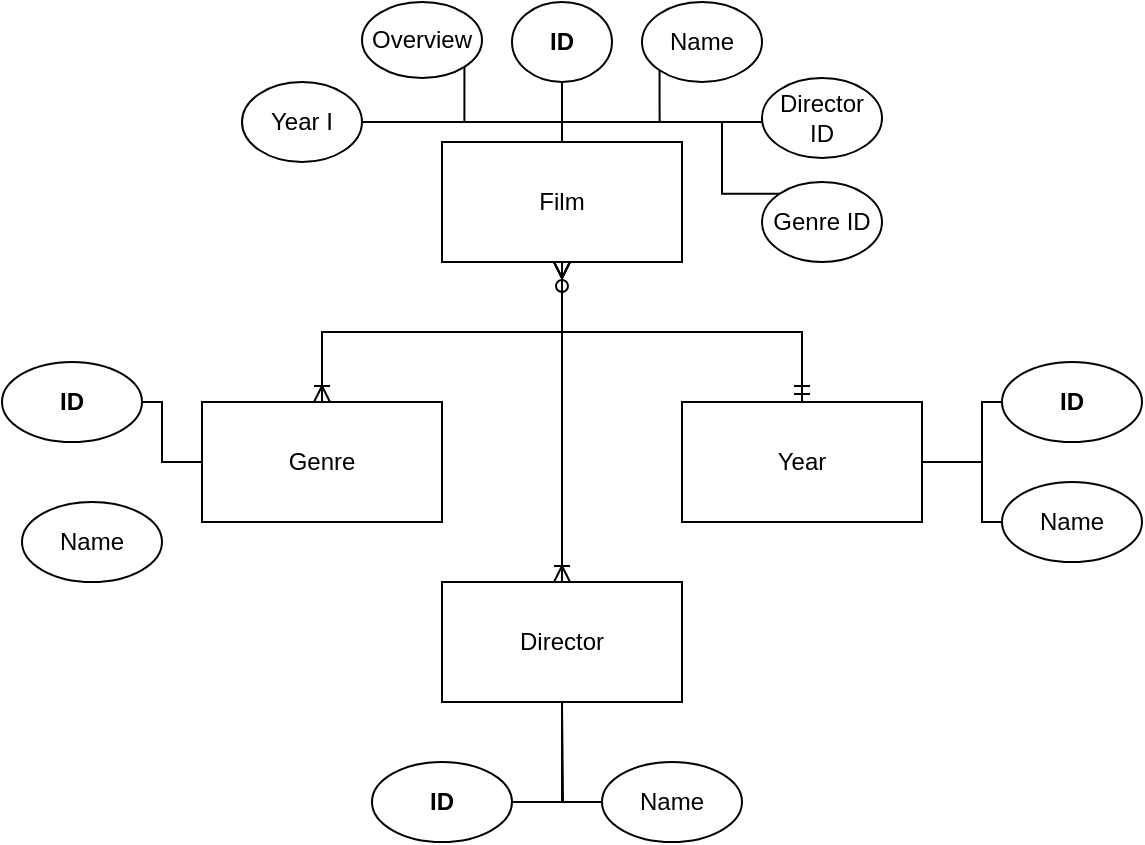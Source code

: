 <mxfile version="15.7.3" type="device"><diagram id="N36OOvsE3HyD9LmA2aW6" name="Page-1"><mxGraphModel dx="1422" dy="790" grid="1" gridSize="10" guides="1" tooltips="1" connect="1" arrows="1" fold="1" page="1" pageScale="1" pageWidth="827" pageHeight="1169" math="0" shadow="0"><root><mxCell id="0"/><mxCell id="1" parent="0"/><mxCell id="4JBZltNq-pOt-jh-Nrvv-60" style="edgeStyle=orthogonalEdgeStyle;rounded=0;orthogonalLoop=1;jettySize=auto;html=1;exitX=0.5;exitY=1;exitDx=0;exitDy=0;endArrow=ERmandOne;endFill=0;startArrow=ERmany;startFill=0;" edge="1" parent="1" source="4JBZltNq-pOt-jh-Nrvv-63" target="4JBZltNq-pOt-jh-Nrvv-66"><mxGeometry relative="1" as="geometry"/></mxCell><mxCell id="4JBZltNq-pOt-jh-Nrvv-61" style="edgeStyle=orthogonalEdgeStyle;rounded=0;orthogonalLoop=1;jettySize=auto;html=1;exitX=0.5;exitY=1;exitDx=0;exitDy=0;startArrow=ERmany;startFill=0;endArrow=ERoneToMany;endFill=0;" edge="1" parent="1" source="4JBZltNq-pOt-jh-Nrvv-63" target="4JBZltNq-pOt-jh-Nrvv-64"><mxGeometry relative="1" as="geometry"/></mxCell><mxCell id="4JBZltNq-pOt-jh-Nrvv-62" style="edgeStyle=orthogonalEdgeStyle;rounded=0;orthogonalLoop=1;jettySize=auto;html=1;exitX=0.5;exitY=1;exitDx=0;exitDy=0;startArrow=ERzeroToMany;startFill=0;endArrow=ERoneToMany;endFill=0;" edge="1" parent="1" source="4JBZltNq-pOt-jh-Nrvv-63" target="4JBZltNq-pOt-jh-Nrvv-65"><mxGeometry relative="1" as="geometry"/></mxCell><mxCell id="4JBZltNq-pOt-jh-Nrvv-63" value="Film" style="rounded=0;whiteSpace=wrap;html=1;" vertex="1" parent="1"><mxGeometry x="330" y="160" width="120" height="60" as="geometry"/></mxCell><mxCell id="4JBZltNq-pOt-jh-Nrvv-64" value="&lt;div&gt;Genre&lt;/div&gt;" style="rounded=0;whiteSpace=wrap;html=1;" vertex="1" parent="1"><mxGeometry x="210" y="290" width="120" height="60" as="geometry"/></mxCell><mxCell id="4JBZltNq-pOt-jh-Nrvv-65" value="Director" style="rounded=0;whiteSpace=wrap;html=1;" vertex="1" parent="1"><mxGeometry x="330" y="380" width="120" height="60" as="geometry"/></mxCell><mxCell id="4JBZltNq-pOt-jh-Nrvv-66" value="Year" style="rounded=0;whiteSpace=wrap;html=1;" vertex="1" parent="1"><mxGeometry x="450" y="290" width="120" height="60" as="geometry"/></mxCell><mxCell id="4JBZltNq-pOt-jh-Nrvv-67" style="edgeStyle=orthogonalEdgeStyle;rounded=0;orthogonalLoop=1;jettySize=auto;html=1;exitX=0.5;exitY=1;exitDx=0;exitDy=0;endArrow=none;endFill=0;" edge="1" parent="1" source="4JBZltNq-pOt-jh-Nrvv-68" target="4JBZltNq-pOt-jh-Nrvv-63"><mxGeometry relative="1" as="geometry"/></mxCell><mxCell id="4JBZltNq-pOt-jh-Nrvv-68" value="&lt;div&gt;&lt;b&gt;ID&lt;/b&gt;&lt;/div&gt;" style="ellipse;whiteSpace=wrap;html=1;" vertex="1" parent="1"><mxGeometry x="365" y="90" width="50" height="40" as="geometry"/></mxCell><mxCell id="4JBZltNq-pOt-jh-Nrvv-69" style="edgeStyle=orthogonalEdgeStyle;rounded=0;orthogonalLoop=1;jettySize=auto;html=1;exitX=0;exitY=1;exitDx=0;exitDy=0;endArrow=none;endFill=0;" edge="1" parent="1" source="4JBZltNq-pOt-jh-Nrvv-70" target="4JBZltNq-pOt-jh-Nrvv-63"><mxGeometry relative="1" as="geometry"><Array as="points"><mxPoint x="439" y="150"/><mxPoint x="390" y="150"/></Array></mxGeometry></mxCell><mxCell id="4JBZltNq-pOt-jh-Nrvv-70" value="Name" style="ellipse;whiteSpace=wrap;html=1;fontStyle=0" vertex="1" parent="1"><mxGeometry x="430" y="90" width="60" height="40" as="geometry"/></mxCell><mxCell id="4JBZltNq-pOt-jh-Nrvv-71" style="edgeStyle=orthogonalEdgeStyle;rounded=0;orthogonalLoop=1;jettySize=auto;html=1;exitX=1;exitY=1;exitDx=0;exitDy=0;entryX=0.5;entryY=0;entryDx=0;entryDy=0;endArrow=none;endFill=0;" edge="1" parent="1" source="4JBZltNq-pOt-jh-Nrvv-72" target="4JBZltNq-pOt-jh-Nrvv-63"><mxGeometry relative="1" as="geometry"><Array as="points"><mxPoint x="341" y="150"/><mxPoint x="390" y="150"/></Array></mxGeometry></mxCell><mxCell id="4JBZltNq-pOt-jh-Nrvv-72" value="Overview" style="ellipse;whiteSpace=wrap;html=1;fontStyle=0" vertex="1" parent="1"><mxGeometry x="290" y="90" width="60" height="38" as="geometry"/></mxCell><mxCell id="4JBZltNq-pOt-jh-Nrvv-73" style="edgeStyle=orthogonalEdgeStyle;rounded=0;orthogonalLoop=1;jettySize=auto;html=1;exitX=0;exitY=0;exitDx=0;exitDy=0;entryX=0.5;entryY=0;entryDx=0;entryDy=0;endArrow=none;endFill=0;" edge="1" parent="1" source="4JBZltNq-pOt-jh-Nrvv-74" target="4JBZltNq-pOt-jh-Nrvv-63"><mxGeometry relative="1" as="geometry"><Array as="points"><mxPoint x="470" y="186"/><mxPoint x="470" y="150"/><mxPoint x="390" y="150"/></Array></mxGeometry></mxCell><mxCell id="4JBZltNq-pOt-jh-Nrvv-74" value="Genre ID" style="ellipse;whiteSpace=wrap;html=1;fontStyle=0" vertex="1" parent="1"><mxGeometry x="490" y="180" width="60" height="40" as="geometry"/></mxCell><mxCell id="4JBZltNq-pOt-jh-Nrvv-75" style="edgeStyle=orthogonalEdgeStyle;rounded=0;orthogonalLoop=1;jettySize=auto;html=1;exitX=0;exitY=0.5;exitDx=0;exitDy=0;entryX=0.5;entryY=0;entryDx=0;entryDy=0;endArrow=none;endFill=0;" edge="1" parent="1" source="4JBZltNq-pOt-jh-Nrvv-76" target="4JBZltNq-pOt-jh-Nrvv-63"><mxGeometry relative="1" as="geometry"><Array as="points"><mxPoint x="490" y="150"/><mxPoint x="390" y="150"/></Array></mxGeometry></mxCell><mxCell id="4JBZltNq-pOt-jh-Nrvv-76" value="&lt;div&gt;Director &lt;br&gt;&lt;/div&gt;&lt;div&gt;ID&lt;/div&gt;" style="ellipse;whiteSpace=wrap;html=1;fontStyle=0" vertex="1" parent="1"><mxGeometry x="490" y="128" width="60" height="40" as="geometry"/></mxCell><mxCell id="4JBZltNq-pOt-jh-Nrvv-77" style="edgeStyle=orthogonalEdgeStyle;rounded=0;orthogonalLoop=1;jettySize=auto;html=1;exitX=1;exitY=0.5;exitDx=0;exitDy=0;endArrow=none;endFill=0;" edge="1" parent="1" source="4JBZltNq-pOt-jh-Nrvv-78"><mxGeometry relative="1" as="geometry"><mxPoint x="350" y="150" as="targetPoint"/></mxGeometry></mxCell><mxCell id="4JBZltNq-pOt-jh-Nrvv-78" value="Year I" style="ellipse;whiteSpace=wrap;html=1;fontStyle=0" vertex="1" parent="1"><mxGeometry x="230" y="130" width="60" height="40" as="geometry"/></mxCell><mxCell id="4JBZltNq-pOt-jh-Nrvv-79" style="edgeStyle=orthogonalEdgeStyle;rounded=0;orthogonalLoop=1;jettySize=auto;html=1;exitX=1;exitY=0.5;exitDx=0;exitDy=0;entryX=0;entryY=0.5;entryDx=0;entryDy=0;startArrow=none;startFill=0;endArrow=none;endFill=0;" edge="1" parent="1" source="4JBZltNq-pOt-jh-Nrvv-80" target="4JBZltNq-pOt-jh-Nrvv-64"><mxGeometry relative="1" as="geometry"><Array as="points"><mxPoint x="190" y="290"/><mxPoint x="190" y="320"/></Array></mxGeometry></mxCell><mxCell id="4JBZltNq-pOt-jh-Nrvv-80" value="&lt;b&gt;ID&lt;/b&gt;" style="ellipse;whiteSpace=wrap;html=1;" vertex="1" parent="1"><mxGeometry x="110" y="270" width="70" height="40" as="geometry"/></mxCell><mxCell id="4JBZltNq-pOt-jh-Nrvv-81" style="edgeStyle=orthogonalEdgeStyle;rounded=0;orthogonalLoop=1;jettySize=auto;html=1;exitX=0;exitY=0.5;exitDx=0;exitDy=0;entryX=0.5;entryY=1;entryDx=0;entryDy=0;startArrow=none;startFill=0;endArrow=none;endFill=0;" edge="1" parent="1" source="4JBZltNq-pOt-jh-Nrvv-82" target="4JBZltNq-pOt-jh-Nrvv-65"><mxGeometry relative="1" as="geometry"/></mxCell><mxCell id="4JBZltNq-pOt-jh-Nrvv-82" value="Name" style="ellipse;whiteSpace=wrap;html=1;" vertex="1" parent="1"><mxGeometry x="410" y="470" width="70" height="40" as="geometry"/></mxCell><mxCell id="4JBZltNq-pOt-jh-Nrvv-83" style="edgeStyle=orthogonalEdgeStyle;rounded=0;orthogonalLoop=1;jettySize=auto;html=1;exitX=0;exitY=0.5;exitDx=0;exitDy=0;entryX=1;entryY=0.5;entryDx=0;entryDy=0;startArrow=none;startFill=0;endArrow=none;endFill=0;" edge="1" parent="1" source="4JBZltNq-pOt-jh-Nrvv-84" target="4JBZltNq-pOt-jh-Nrvv-66"><mxGeometry relative="1" as="geometry"><Array as="points"><mxPoint x="600" y="290"/><mxPoint x="600" y="320"/></Array></mxGeometry></mxCell><mxCell id="4JBZltNq-pOt-jh-Nrvv-84" value="&lt;b&gt;ID&lt;/b&gt;" style="ellipse;whiteSpace=wrap;html=1;" vertex="1" parent="1"><mxGeometry x="610" y="270" width="70" height="40" as="geometry"/></mxCell><mxCell id="4JBZltNq-pOt-jh-Nrvv-85" value="" style="edgeStyle=orthogonalEdgeStyle;rounded=0;orthogonalLoop=1;jettySize=auto;html=1;startArrow=none;startFill=0;endArrow=none;endFill=0;" edge="1" parent="1" source="4JBZltNq-pOt-jh-Nrvv-86" target="4JBZltNq-pOt-jh-Nrvv-66"><mxGeometry relative="1" as="geometry"><Array as="points"><mxPoint x="600" y="350"/><mxPoint x="600" y="320"/></Array></mxGeometry></mxCell><mxCell id="4JBZltNq-pOt-jh-Nrvv-86" value="Name" style="ellipse;whiteSpace=wrap;html=1;" vertex="1" parent="1"><mxGeometry x="610" y="330" width="70" height="40" as="geometry"/></mxCell><mxCell id="4JBZltNq-pOt-jh-Nrvv-87" style="edgeStyle=orthogonalEdgeStyle;rounded=0;orthogonalLoop=1;jettySize=auto;html=1;exitX=1;exitY=0.5;exitDx=0;exitDy=0;startArrow=none;startFill=0;endArrow=none;endFill=0;" edge="1" parent="1" source="4JBZltNq-pOt-jh-Nrvv-88"><mxGeometry relative="1" as="geometry"><mxPoint x="390" y="440" as="targetPoint"/></mxGeometry></mxCell><mxCell id="4JBZltNq-pOt-jh-Nrvv-88" value="&lt;b&gt;ID&lt;/b&gt;" style="ellipse;whiteSpace=wrap;html=1;" vertex="1" parent="1"><mxGeometry x="295" y="470" width="70" height="40" as="geometry"/></mxCell><mxCell id="4JBZltNq-pOt-jh-Nrvv-89" value="Name" style="ellipse;whiteSpace=wrap;html=1;" vertex="1" parent="1"><mxGeometry x="120" y="340" width="70" height="40" as="geometry"/></mxCell></root></mxGraphModel></diagram></mxfile>